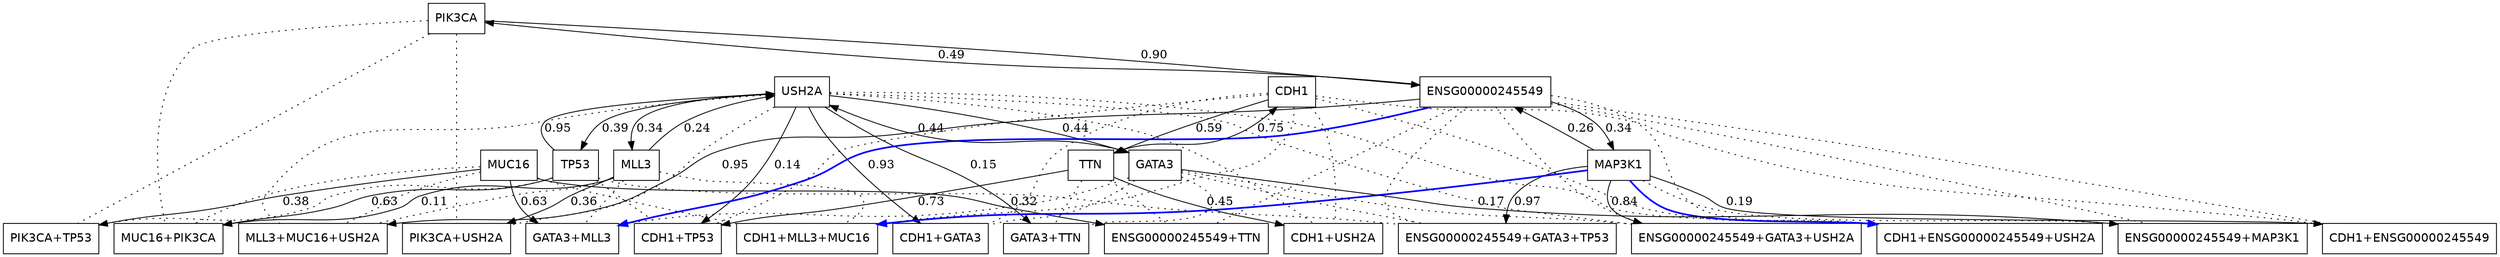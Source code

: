 digraph oncograph{
node [shape = box,fontname = "Helvetica"];
"MUC16"->"MUC16+PIK3CA" [style=invis,style=dotted,arrowhead=none];
"PIK3CA"->"MUC16+PIK3CA" [style=invis,style=dotted,arrowhead=none];
"TP53"->"MUC16+PIK3CA" [label="0.63"];
"TP53"->"USH2A" [label="0.95"];
"PIK3CA"->"ENSG00000245549" [label="0.90"];
"CDH1"->"CDH1+USH2A" [style=invis,style=dotted,arrowhead=none];
"USH2A"->"CDH1+USH2A" [style=invis,style=dotted,arrowhead=none];
"TTN"->"CDH1+USH2A" [label="0.45"];
"CDH1"->"CDH1+TP53" [style=invis,style=dotted,arrowhead=none];
"TP53"->"CDH1+TP53" [style=invis,style=dotted,arrowhead=none];
"TTN"->"CDH1+TP53" [label="0.73"];
"TTN"->"CDH1" [label="0.75"];
"ENSG00000245549"->"ENSG00000245549+MAP3K1" [style=invis,style=dotted,arrowhead=none];
"MAP3K1"->"ENSG00000245549+MAP3K1" [style=invis,style=dotted,arrowhead=none];
"GATA3"->"ENSG00000245549+MAP3K1" [label="0.17"];
"GATA3"->"USH2A" [label="0.44"];
"PIK3CA"->"PIK3CA+TP53" [style=invis,style=dotted,arrowhead=none];
"TP53"->"PIK3CA+TP53" [style=invis,style=dotted,arrowhead=none];
"MUC16"->"PIK3CA+TP53" [label="0.38"];
"GATA3"->"GATA3+MLL3" [style=invis,style=dotted,arrowhead=none];
"MLL3"->"GATA3+MLL3" [style=invis,style=dotted,arrowhead=none];
"MUC16"->"GATA3+MLL3" [label="0.63"];
"ENSG00000245549"->"ENSG00000245549+TTN" [style=invis,style=dotted,arrowhead=none];
"TTN"->"ENSG00000245549+TTN" [style=invis,style=dotted,arrowhead=none];
"MUC16"->"ENSG00000245549+TTN" [label="0.32"];
"PIK3CA"->"PIK3CA+USH2A" [style=invis,style=dotted,arrowhead=none];
"USH2A"->"PIK3CA+USH2A" [style=invis,style=dotted,arrowhead=none];
"MLL3"->"PIK3CA+USH2A" [label="0.36"];
"MLL3"->"MUC16+PIK3CA" [label="0.11"];
"MLL3"->"USH2A" [label="0.24"];
"CDH1"->"TTN" [label="0.59"];
"ENSG00000245549"->"ENSG00000245549+GATA3+USH2A" [style=invis,style=dotted,arrowhead=none];
"GATA3"->"ENSG00000245549+GATA3+USH2A" [style=invis,style=dotted,arrowhead=none];
"USH2A"->"ENSG00000245549+GATA3+USH2A" [style=invis,style=dotted,arrowhead=none];
"MAP3K1"->"ENSG00000245549+GATA3+USH2A" [label="0.84"];
"ENSG00000245549"->"ENSG00000245549+GATA3+TP53" [style=invis,style=dotted,arrowhead=none];
"GATA3"->"ENSG00000245549+GATA3+TP53" [style=invis,style=dotted,arrowhead=none];
"TP53"->"ENSG00000245549+GATA3+TP53" [style=invis,style=dotted,arrowhead=none];
"MAP3K1"->"ENSG00000245549+GATA3+TP53" [label="0.97"];
"CDH1"->"CDH1+MLL3+MUC16" [style=invis,style=dotted,arrowhead=none];
"MLL3"->"CDH1+MLL3+MUC16" [style=invis,style=dotted,arrowhead=none];
"MUC16"->"CDH1+MLL3+MUC16" [style=invis,style=dotted,arrowhead=none];
"MAP3K1"->"CDH1+MLL3+MUC16" [style=bold,color=blue];
"CDH1"->"CDH1+ENSG00000245549+USH2A" [style=invis,style=dotted,arrowhead=none];
"ENSG00000245549"->"CDH1+ENSG00000245549+USH2A" [style=invis,style=dotted,arrowhead=none];
"USH2A"->"CDH1+ENSG00000245549+USH2A" [style=invis,style=dotted,arrowhead=none];
"MAP3K1"->"CDH1+ENSG00000245549+USH2A" [style=bold,color=blue];
"GATA3"->"GATA3+TTN" [style=invis,style=dotted,arrowhead=none];
"TTN"->"GATA3+TTN" [style=invis,style=dotted,arrowhead=none];
"USH2A"->"GATA3+TTN" [label="0.15"];
"USH2A"->"CDH1+TP53" [label="0.14"];
"CDH1"->"CDH1+GATA3" [style=invis,style=dotted,arrowhead=none];
"GATA3"->"CDH1+GATA3" [style=invis,style=dotted,arrowhead=none];
"USH2A"->"CDH1+GATA3" [label="0.93"];
"CDH1"->"CDH1+ENSG00000245549" [style=invis,style=dotted,arrowhead=none];
"ENSG00000245549"->"CDH1+ENSG00000245549" [style=invis,style=dotted,arrowhead=none];
"MAP3K1"->"CDH1+ENSG00000245549" [label="0.19"];
"USH2A"->"TP53" [label="0.39"];
"USH2A"->"MLL3" [label="0.34"];
"USH2A"->"GATA3" [label="0.44"];
"MAP3K1"->"ENSG00000245549" [label="0.26"];
"MLL3"->"MLL3+MUC16+USH2A" [style=invis,style=dotted,arrowhead=none];
"MUC16"->"MLL3+MUC16+USH2A" [style=invis,style=dotted,arrowhead=none];
"USH2A"->"MLL3+MUC16+USH2A" [style=invis,style=dotted,arrowhead=none];
"ENSG00000245549"->"MLL3+MUC16+USH2A" [label="0.95"];
"ENSG00000245549"->"GATA3+MLL3" [style=bold,color=blue];
"ENSG00000245549"->"PIK3CA" [label="0.49"];
"ENSG00000245549"->"MAP3K1" [label="0.34"];
}
